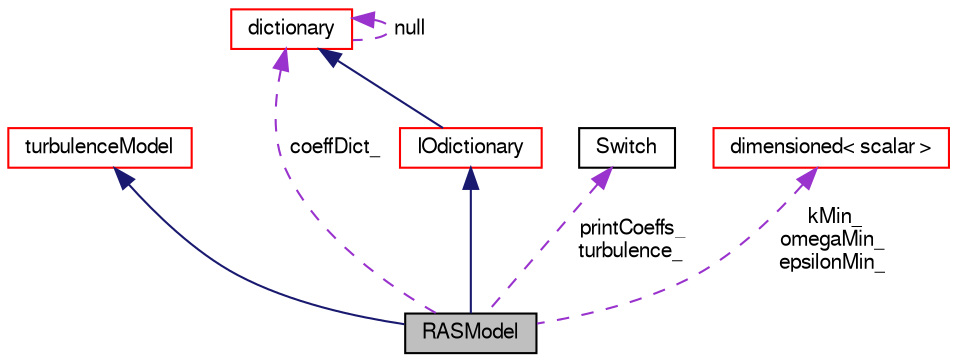 digraph "RASModel"
{
  bgcolor="transparent";
  edge [fontname="FreeSans",fontsize="10",labelfontname="FreeSans",labelfontsize="10"];
  node [fontname="FreeSans",fontsize="10",shape=record];
  Node29 [label="RASModel",height=0.2,width=0.4,color="black", fillcolor="grey75", style="filled", fontcolor="black"];
  Node30 -> Node29 [dir="back",color="midnightblue",fontsize="10",style="solid",fontname="FreeSans"];
  Node30 [label="turbulenceModel",height=0.2,width=0.4,color="red",URL="$a30818.html",tooltip="Abstract base class for compressible turbulence models (RAS, LES and laminar). "];
  Node49 -> Node29 [dir="back",color="midnightblue",fontsize="10",style="solid",fontname="FreeSans"];
  Node49 [label="IOdictionary",height=0.2,width=0.4,color="red",URL="$a26158.html",tooltip="IOdictionary is derived from dictionary and IOobject to give the dictionary automatic IO functionalit..."];
  Node50 -> Node49 [dir="back",color="midnightblue",fontsize="10",style="solid",fontname="FreeSans"];
  Node50 [label="dictionary",height=0.2,width=0.4,color="red",URL="$a26014.html",tooltip="A list of keyword definitions, which are a keyword followed by any number of values (e..."];
  Node50 -> Node50 [dir="back",color="darkorchid3",fontsize="10",style="dashed",label=" null" ,fontname="FreeSans"];
  Node79 -> Node29 [dir="back",color="darkorchid3",fontsize="10",style="dashed",label=" printCoeffs_\nturbulence_" ,fontname="FreeSans"];
  Node79 [label="Switch",height=0.2,width=0.4,color="black",URL="$a27626.html",tooltip="A simple wrapper around bool so that it can be read as a word: true/false, on/off, yes/no, y/n, t/f, or none. "];
  Node50 -> Node29 [dir="back",color="darkorchid3",fontsize="10",style="dashed",label=" coeffDict_" ,fontname="FreeSans"];
  Node108 -> Node29 [dir="back",color="darkorchid3",fontsize="10",style="dashed",label=" kMin_\nomegaMin_\nepsilonMin_" ,fontname="FreeSans"];
  Node108 [label="dimensioned\< scalar \>",height=0.2,width=0.4,color="red",URL="$a26366.html"];
}
